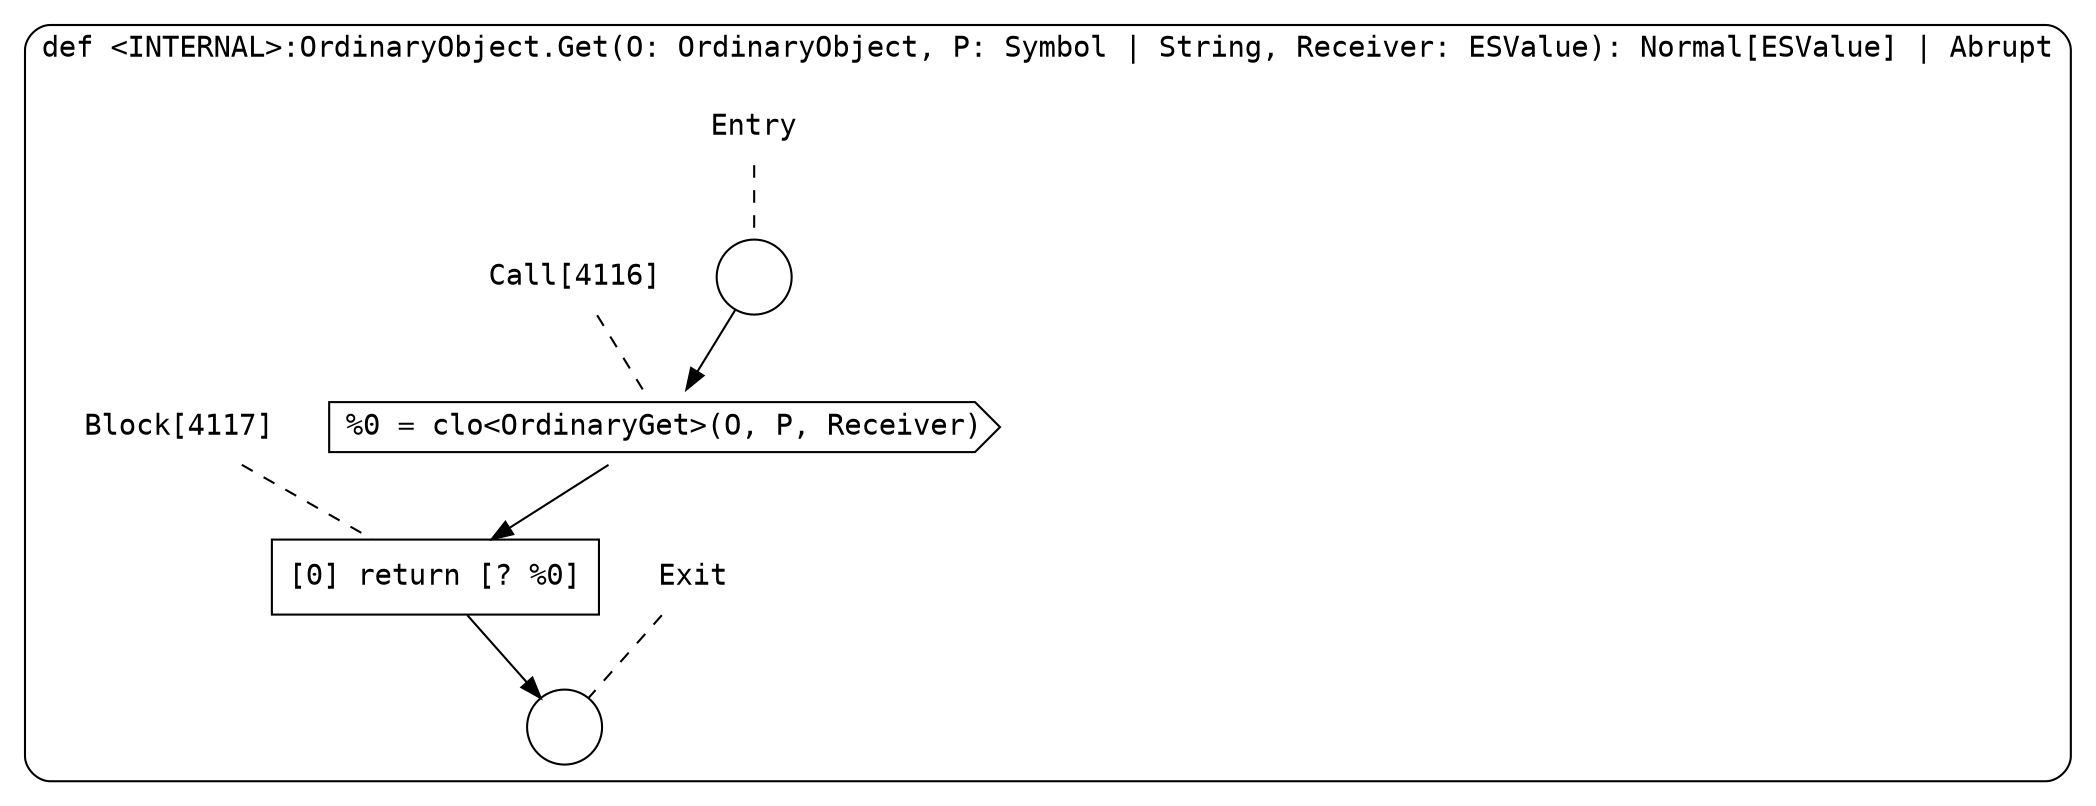 digraph {
  graph [fontname = "Consolas"]
  node [fontname = "Consolas"]
  edge [fontname = "Consolas"]
  subgraph cluster1063 {
    label = "def <INTERNAL>:OrdinaryObject.Get(O: OrdinaryObject, P: Symbol | String, Receiver: ESValue): Normal[ESValue] | Abrupt"
    style = rounded
    cluster1063_entry_name [shape=none, label=<<font color="black">Entry</font>>]
    cluster1063_entry_name -> cluster1063_entry [arrowhead=none, color="black", style=dashed]
    cluster1063_entry [shape=circle label=" " color="black" fillcolor="white" style=filled]
    cluster1063_entry -> node4116 [color="black"]
    cluster1063_exit_name [shape=none, label=<<font color="black">Exit</font>>]
    cluster1063_exit_name -> cluster1063_exit [arrowhead=none, color="black", style=dashed]
    cluster1063_exit [shape=circle label=" " color="black" fillcolor="white" style=filled]
    node4116_name [shape=none, label=<<font color="black">Call[4116]</font>>]
    node4116_name -> node4116 [arrowhead=none, color="black", style=dashed]
    node4116 [shape=cds, label=<<font color="black">%0 = clo&lt;OrdinaryGet&gt;(O, P, Receiver)</font>> color="black" fillcolor="white", style=filled]
    node4116 -> node4117 [color="black"]
    node4117_name [shape=none, label=<<font color="black">Block[4117]</font>>]
    node4117_name -> node4117 [arrowhead=none, color="black", style=dashed]
    node4117 [shape=box, label=<<font color="black">[0] return [? %0]<BR ALIGN="LEFT"/></font>> color="black" fillcolor="white", style=filled]
    node4117 -> cluster1063_exit [color="black"]
  }
}